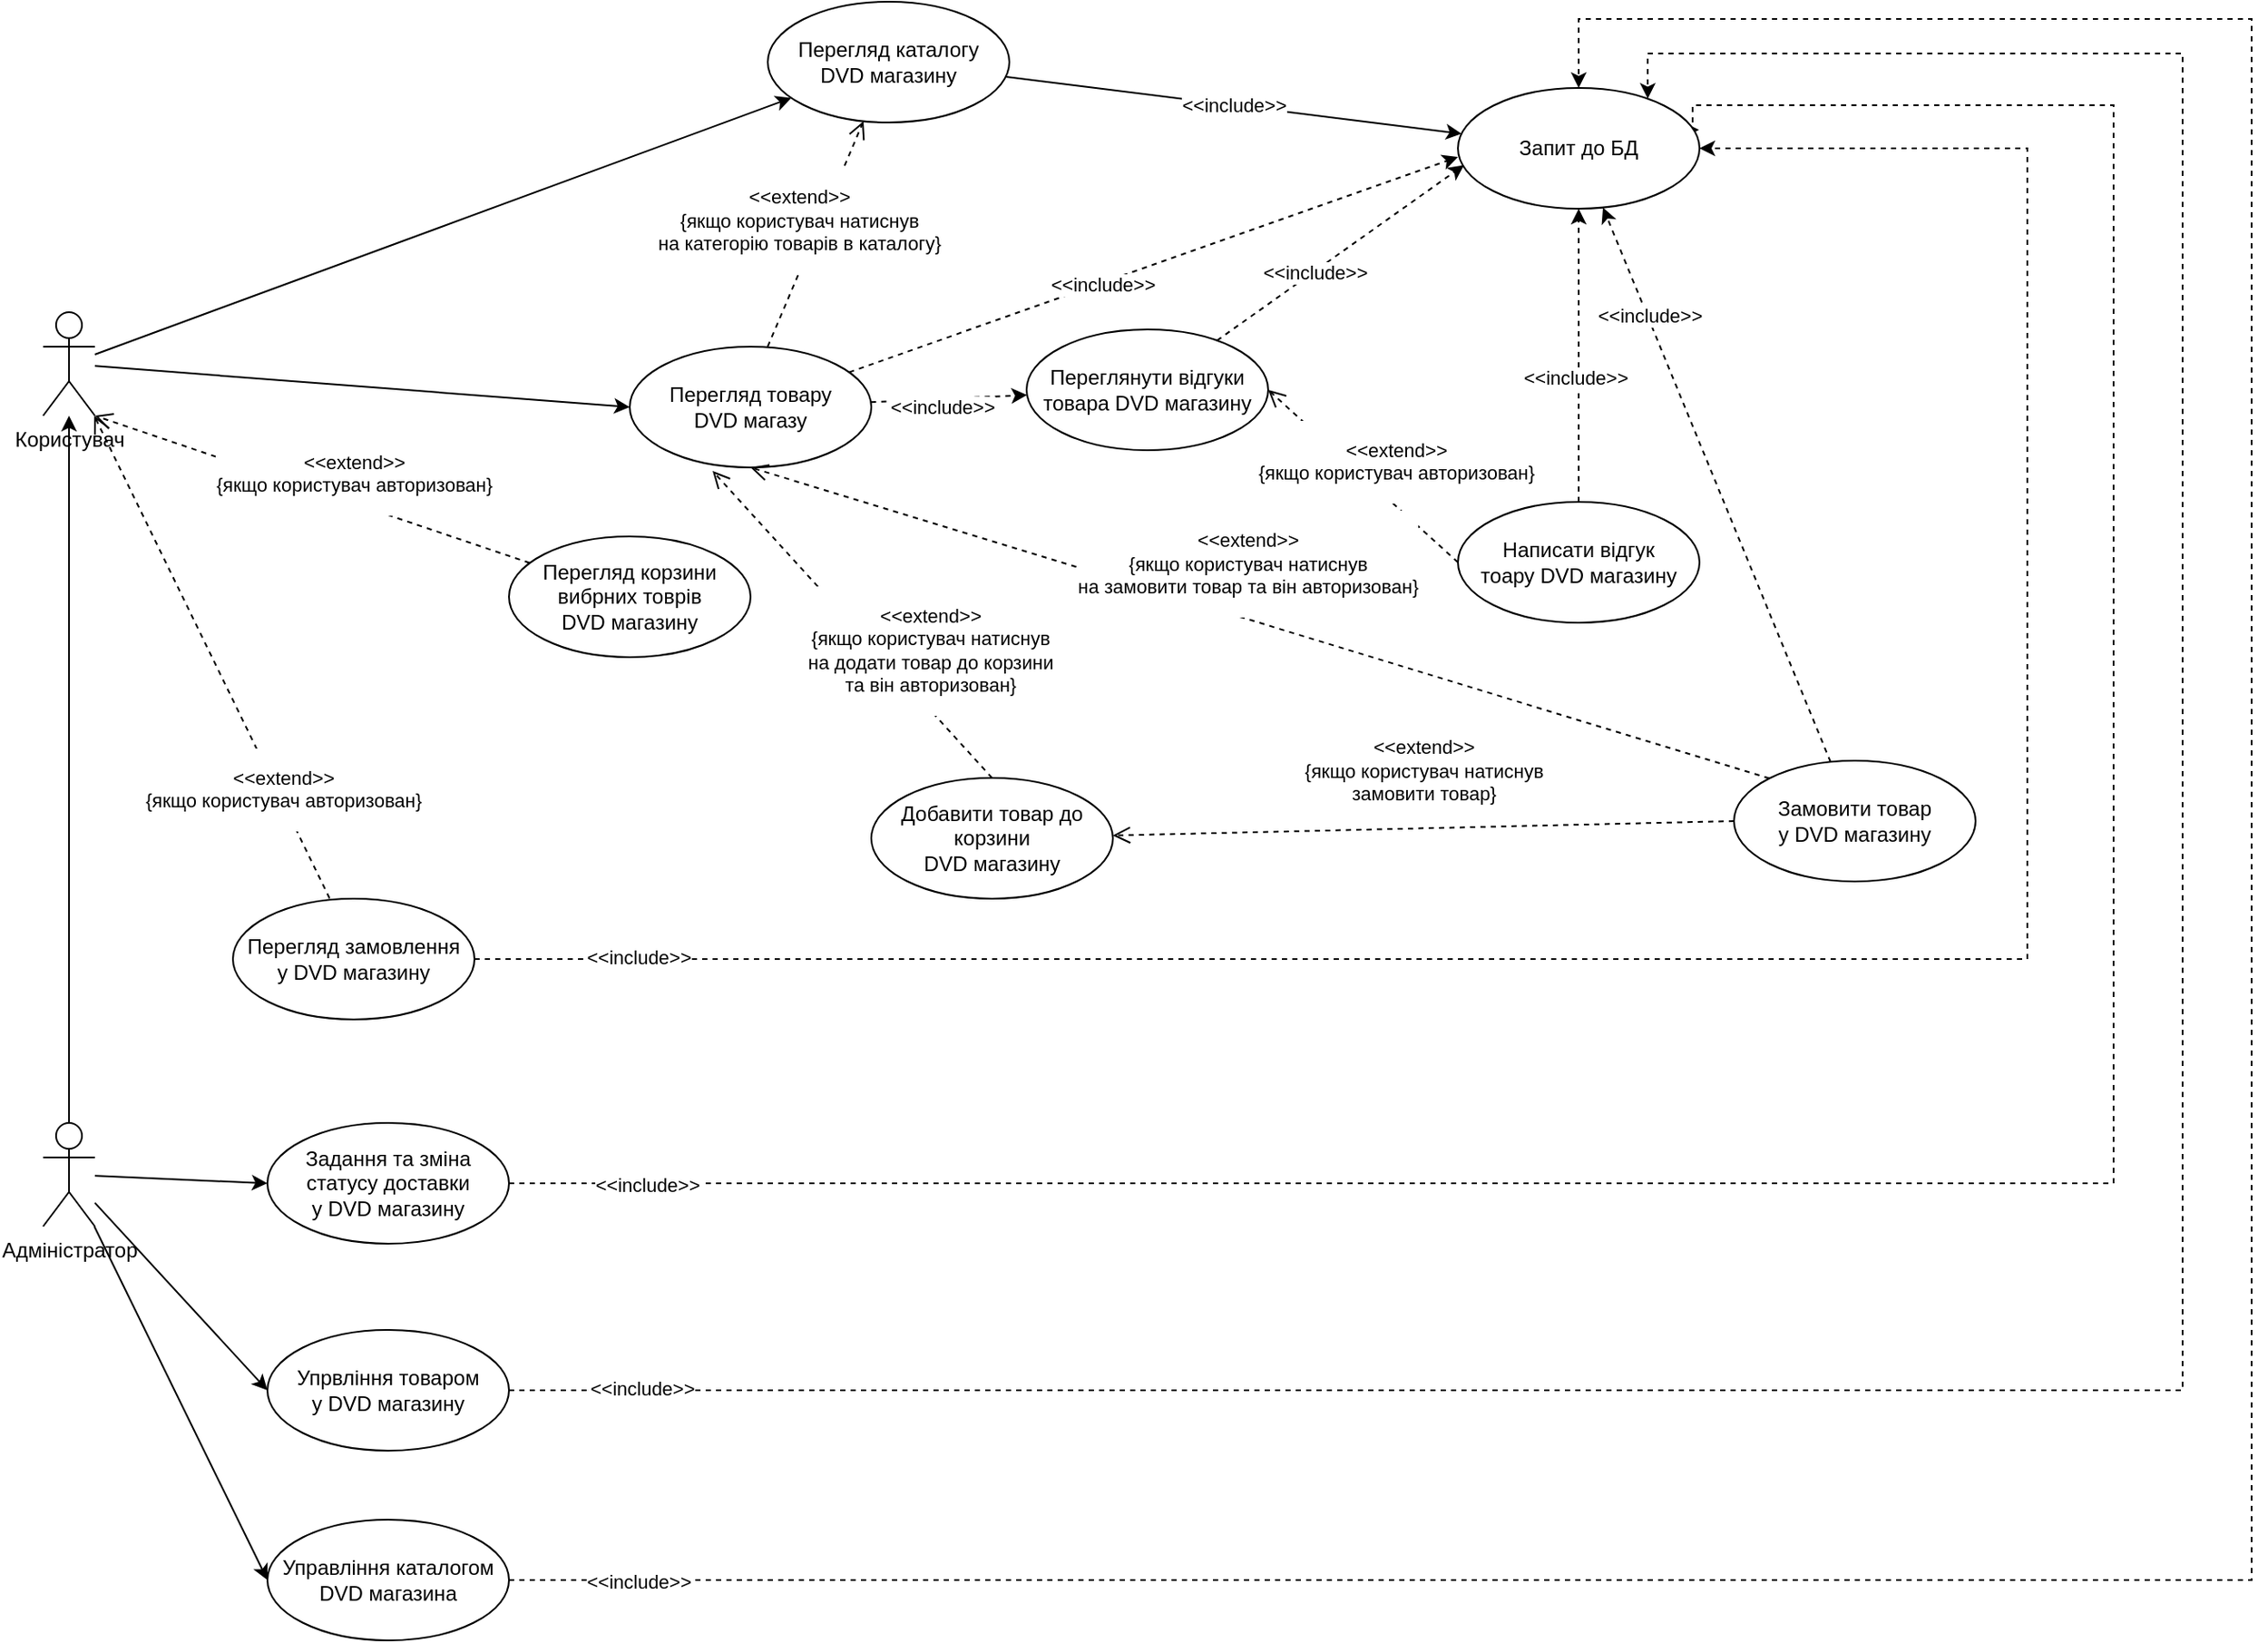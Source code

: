 <mxfile version="24.8.0">
  <diagram name="Страница — 1" id="6Sacu4-4zVBI-UAHhV3t">
    <mxGraphModel dx="1599" dy="921" grid="1" gridSize="10" guides="1" tooltips="1" connect="1" arrows="1" fold="1" page="1" pageScale="1" pageWidth="3700" pageHeight="1100" math="0" shadow="0">
      <root>
        <mxCell id="0" />
        <mxCell id="1" parent="0" />
        <mxCell id="Jpk8FfOk-Q90_v6L05Bl-7" style="rounded=0;orthogonalLoop=1;jettySize=auto;html=1;" parent="1" source="Jpk8FfOk-Q90_v6L05Bl-1" target="Jpk8FfOk-Q90_v6L05Bl-6" edge="1">
          <mxGeometry relative="1" as="geometry" />
        </mxCell>
        <mxCell id="Jpk8FfOk-Q90_v6L05Bl-11" style="rounded=0;orthogonalLoop=1;jettySize=auto;html=1;entryX=0;entryY=0.5;entryDx=0;entryDy=0;" parent="1" source="Jpk8FfOk-Q90_v6L05Bl-1" target="Jpk8FfOk-Q90_v6L05Bl-10" edge="1">
          <mxGeometry relative="1" as="geometry" />
        </mxCell>
        <mxCell id="Jpk8FfOk-Q90_v6L05Bl-1" value="Користувач" style="shape=umlActor;verticalLabelPosition=bottom;verticalAlign=top;html=1;" parent="1" vertex="1">
          <mxGeometry x="90" y="330" width="30" height="60" as="geometry" />
        </mxCell>
        <mxCell id="Jpk8FfOk-Q90_v6L05Bl-5" style="rounded=0;orthogonalLoop=1;jettySize=auto;html=1;entryX=0;entryY=0.5;entryDx=0;entryDy=0;" parent="1" source="Jpk8FfOk-Q90_v6L05Bl-2" target="Jpk8FfOk-Q90_v6L05Bl-4" edge="1">
          <mxGeometry relative="1" as="geometry" />
        </mxCell>
        <mxCell id="Jpk8FfOk-Q90_v6L05Bl-37" style="edgeStyle=orthogonalEdgeStyle;rounded=0;orthogonalLoop=1;jettySize=auto;html=1;" parent="1" source="Jpk8FfOk-Q90_v6L05Bl-2" target="Jpk8FfOk-Q90_v6L05Bl-1" edge="1">
          <mxGeometry relative="1" as="geometry" />
        </mxCell>
        <mxCell id="Jpk8FfOk-Q90_v6L05Bl-59" style="rounded=0;orthogonalLoop=1;jettySize=auto;html=1;entryX=0;entryY=0.5;entryDx=0;entryDy=0;" parent="1" source="Jpk8FfOk-Q90_v6L05Bl-2" target="Jpk8FfOk-Q90_v6L05Bl-36" edge="1">
          <mxGeometry relative="1" as="geometry" />
        </mxCell>
        <mxCell id="Jpk8FfOk-Q90_v6L05Bl-60" style="rounded=0;orthogonalLoop=1;jettySize=auto;html=1;entryX=0;entryY=0.5;entryDx=0;entryDy=0;" parent="1" source="Jpk8FfOk-Q90_v6L05Bl-2" target="Jpk8FfOk-Q90_v6L05Bl-35" edge="1">
          <mxGeometry relative="1" as="geometry" />
        </mxCell>
        <mxCell id="Jpk8FfOk-Q90_v6L05Bl-2" value="&lt;div&gt;Адміністратор&lt;/div&gt;" style="shape=umlActor;verticalLabelPosition=bottom;verticalAlign=top;html=1;" parent="1" vertex="1">
          <mxGeometry x="90" y="800" width="30" height="60" as="geometry" />
        </mxCell>
        <mxCell id="Jpk8FfOk-Q90_v6L05Bl-61" style="edgeStyle=orthogonalEdgeStyle;rounded=0;orthogonalLoop=1;jettySize=auto;html=1;entryX=0.998;entryY=0.347;entryDx=0;entryDy=0;entryPerimeter=0;dashed=1;" parent="1" source="Jpk8FfOk-Q90_v6L05Bl-4" target="Jpk8FfOk-Q90_v6L05Bl-8" edge="1">
          <mxGeometry relative="1" as="geometry">
            <mxPoint x="1062.105" y="230" as="targetPoint" />
            <Array as="points">
              <mxPoint x="1290" y="835" />
              <mxPoint x="1290" y="210" />
              <mxPoint x="1046" y="210" />
              <mxPoint x="1046" y="224" />
            </Array>
          </mxGeometry>
        </mxCell>
        <mxCell id="Jpk8FfOk-Q90_v6L05Bl-71" value="&amp;lt;&amp;lt;include&amp;gt;&amp;gt;" style="edgeLabel;html=1;align=center;verticalAlign=middle;resizable=0;points=[];" parent="Jpk8FfOk-Q90_v6L05Bl-61" vertex="1" connectable="0">
          <mxGeometry x="-0.912" y="-1" relative="1" as="geometry">
            <mxPoint as="offset" />
          </mxGeometry>
        </mxCell>
        <mxCell id="Jpk8FfOk-Q90_v6L05Bl-4" value="&lt;div&gt;Задання та зміна статусу доставки&lt;/div&gt;&lt;div&gt;у DVD магазину&lt;br&gt;&lt;/div&gt;" style="ellipse;whiteSpace=wrap;html=1;" parent="1" vertex="1">
          <mxGeometry x="220" y="800" width="140" height="70" as="geometry" />
        </mxCell>
        <mxCell id="Jpk8FfOk-Q90_v6L05Bl-45" value="&amp;lt;&amp;lt;include&amp;gt;&amp;gt;" style="rounded=0;orthogonalLoop=1;jettySize=auto;html=1;" parent="1" source="Jpk8FfOk-Q90_v6L05Bl-6" target="Jpk8FfOk-Q90_v6L05Bl-8" edge="1">
          <mxGeometry relative="1" as="geometry" />
        </mxCell>
        <mxCell id="Jpk8FfOk-Q90_v6L05Bl-6" value="Перегляд каталогу&lt;br&gt;DVD магазину" style="ellipse;whiteSpace=wrap;html=1;" parent="1" vertex="1">
          <mxGeometry x="510" y="150" width="140" height="70" as="geometry" />
        </mxCell>
        <mxCell id="Jpk8FfOk-Q90_v6L05Bl-8" value="Запит до БД" style="ellipse;whiteSpace=wrap;html=1;" parent="1" vertex="1">
          <mxGeometry x="910" y="200" width="140" height="70" as="geometry" />
        </mxCell>
        <mxCell id="Jpk8FfOk-Q90_v6L05Bl-41" style="rounded=0;orthogonalLoop=1;jettySize=auto;html=1;dashed=1;" parent="1" source="Jpk8FfOk-Q90_v6L05Bl-10" edge="1">
          <mxGeometry relative="1" as="geometry">
            <mxPoint x="910" y="240" as="targetPoint" />
          </mxGeometry>
        </mxCell>
        <mxCell id="Jpk8FfOk-Q90_v6L05Bl-66" value="&amp;lt;&amp;lt;include&amp;gt;&amp;gt;" style="edgeLabel;html=1;align=center;verticalAlign=middle;resizable=0;points=[];" parent="Jpk8FfOk-Q90_v6L05Bl-41" vertex="1" connectable="0">
          <mxGeometry x="-0.173" y="-1" relative="1" as="geometry">
            <mxPoint as="offset" />
          </mxGeometry>
        </mxCell>
        <mxCell id="Jpk8FfOk-Q90_v6L05Bl-46" style="rounded=0;orthogonalLoop=1;jettySize=auto;html=1;dashed=1;" parent="1" source="Jpk8FfOk-Q90_v6L05Bl-10" target="Jpk8FfOk-Q90_v6L05Bl-14" edge="1">
          <mxGeometry relative="1" as="geometry" />
        </mxCell>
        <mxCell id="Jpk8FfOk-Q90_v6L05Bl-65" value="&amp;lt;&amp;lt;include&amp;gt;&amp;gt;" style="edgeLabel;html=1;align=center;verticalAlign=middle;resizable=0;points=[];" parent="Jpk8FfOk-Q90_v6L05Bl-46" vertex="1" connectable="0">
          <mxGeometry x="0.18" y="-2" relative="1" as="geometry">
            <mxPoint x="-13" y="3" as="offset" />
          </mxGeometry>
        </mxCell>
        <mxCell id="Jpk8FfOk-Q90_v6L05Bl-10" value="Перегляд товару&lt;br&gt;DVD магазу" style="ellipse;whiteSpace=wrap;html=1;" parent="1" vertex="1">
          <mxGeometry x="430" y="350" width="140" height="70" as="geometry" />
        </mxCell>
        <mxCell id="Jpk8FfOk-Q90_v6L05Bl-14" value="Переглянути відгуки&lt;br&gt;товара DVD магазину" style="ellipse;whiteSpace=wrap;html=1;" parent="1" vertex="1">
          <mxGeometry x="660" y="340" width="140" height="70" as="geometry" />
        </mxCell>
        <mxCell id="Jpk8FfOk-Q90_v6L05Bl-23" style="rounded=0;orthogonalLoop=1;jettySize=auto;html=1;dashed=1;" parent="1" source="Jpk8FfOk-Q90_v6L05Bl-19" target="Jpk8FfOk-Q90_v6L05Bl-8" edge="1">
          <mxGeometry relative="1" as="geometry" />
        </mxCell>
        <mxCell id="Jpk8FfOk-Q90_v6L05Bl-68" value="&amp;lt;&amp;lt;include&amp;gt;&amp;gt;" style="edgeLabel;html=1;align=center;verticalAlign=middle;resizable=0;points=[];" parent="Jpk8FfOk-Q90_v6L05Bl-23" vertex="1" connectable="0">
          <mxGeometry x="-0.153" y="2" relative="1" as="geometry">
            <mxPoint as="offset" />
          </mxGeometry>
        </mxCell>
        <mxCell id="Jpk8FfOk-Q90_v6L05Bl-19" value="Написати відгук&lt;br&gt;тоару DVD магазину" style="ellipse;whiteSpace=wrap;html=1;" parent="1" vertex="1">
          <mxGeometry x="910" y="440" width="140" height="70" as="geometry" />
        </mxCell>
        <mxCell id="Jpk8FfOk-Q90_v6L05Bl-20" value="&lt;p style=&quot;line-height: 120%;&quot;&gt;&amp;lt;&amp;lt;extend&amp;gt;&amp;gt;&lt;br&gt;{якщо користувач авторизован}&lt;br&gt;&lt;/p&gt;" style="html=1;verticalAlign=bottom;endArrow=open;dashed=1;endSize=8;curved=0;rounded=0;exitX=0;exitY=0.5;exitDx=0;exitDy=0;entryX=1;entryY=0.5;entryDx=0;entryDy=0;" parent="1" source="Jpk8FfOk-Q90_v6L05Bl-19" target="Jpk8FfOk-Q90_v6L05Bl-14" edge="1">
          <mxGeometry x="-0.351" y="1" relative="1" as="geometry">
            <mxPoint x="750" y="430" as="sourcePoint" />
            <mxPoint x="670" y="430" as="targetPoint" />
            <mxPoint as="offset" />
          </mxGeometry>
        </mxCell>
        <mxCell id="Jpk8FfOk-Q90_v6L05Bl-28" value="&lt;p style=&quot;line-height: 120%;&quot;&gt;&amp;lt;&amp;lt;extend&amp;gt;&amp;gt;&lt;br&gt;{якщо користувач натиснув &lt;br&gt;на замовити товар та він авторизован}&lt;br&gt;&lt;/p&gt;" style="html=1;verticalAlign=bottom;endArrow=open;dashed=1;endSize=8;curved=0;rounded=0;exitX=0;exitY=0;exitDx=0;exitDy=0;entryX=0.5;entryY=1;entryDx=0;entryDy=0;" parent="1" source="Jpk8FfOk-Q90_v6L05Bl-29" target="Jpk8FfOk-Q90_v6L05Bl-10" edge="1">
          <mxGeometry x="0.023" y="1" relative="1" as="geometry">
            <mxPoint x="551" y="510" as="sourcePoint" />
            <mxPoint x="470" y="470" as="targetPoint" />
            <mxPoint as="offset" />
          </mxGeometry>
        </mxCell>
        <mxCell id="Jpk8FfOk-Q90_v6L05Bl-33" style="rounded=0;orthogonalLoop=1;jettySize=auto;html=1;startArrow=none;startFill=0;dashed=1;" parent="1" source="Jpk8FfOk-Q90_v6L05Bl-29" target="Jpk8FfOk-Q90_v6L05Bl-8" edge="1">
          <mxGeometry relative="1" as="geometry" />
        </mxCell>
        <mxCell id="Jpk8FfOk-Q90_v6L05Bl-69" value="&amp;lt;&amp;lt;include&amp;gt;&amp;gt;" style="edgeLabel;html=1;align=center;verticalAlign=middle;resizable=0;points=[];" parent="Jpk8FfOk-Q90_v6L05Bl-33" vertex="1" connectable="0">
          <mxGeometry x="0.609" y="-1" relative="1" as="geometry">
            <mxPoint as="offset" />
          </mxGeometry>
        </mxCell>
        <mxCell id="Jpk8FfOk-Q90_v6L05Bl-29" value="Замовити товар&lt;br&gt;у DVD магазину" style="ellipse;whiteSpace=wrap;html=1;" parent="1" vertex="1">
          <mxGeometry x="1070" y="590" width="140" height="70" as="geometry" />
        </mxCell>
        <mxCell id="Jpk8FfOk-Q90_v6L05Bl-30" value="Добавити товар до корзини &lt;br&gt;DVD магазину" style="ellipse;whiteSpace=wrap;html=1;" parent="1" vertex="1">
          <mxGeometry x="570" y="600" width="140" height="70" as="geometry" />
        </mxCell>
        <mxCell id="Jpk8FfOk-Q90_v6L05Bl-31" value="&lt;p style=&quot;line-height: 120%;&quot;&gt;&amp;lt;&amp;lt;extend&amp;gt;&amp;gt;&lt;br&gt;{якщо користувач натиснув &lt;br&gt;на додати товар до корзини&lt;br&gt; та він авторизован}&lt;br&gt;&lt;/p&gt;" style="html=1;verticalAlign=bottom;endArrow=open;dashed=1;endSize=8;curved=0;rounded=0;exitX=0.5;exitY=0;exitDx=0;exitDy=0;entryX=0.343;entryY=1.029;entryDx=0;entryDy=0;entryPerimeter=0;" parent="1" source="Jpk8FfOk-Q90_v6L05Bl-30" target="Jpk8FfOk-Q90_v6L05Bl-10" edge="1">
          <mxGeometry x="-0.592" y="4" relative="1" as="geometry">
            <mxPoint x="601" y="570" as="sourcePoint" />
            <mxPoint x="540" y="410" as="targetPoint" />
            <mxPoint as="offset" />
          </mxGeometry>
        </mxCell>
        <mxCell id="Jpk8FfOk-Q90_v6L05Bl-32" value="&lt;p style=&quot;line-height: 120%;&quot;&gt;&amp;lt;&amp;lt;extend&amp;gt;&amp;gt;&lt;br&gt;{якщо користувач натиснув &lt;br&gt;замовити товар}&lt;br&gt;&lt;/p&gt;" style="html=1;verticalAlign=bottom;endArrow=open;dashed=1;endSize=8;curved=0;rounded=0;exitX=0;exitY=0.5;exitDx=0;exitDy=0;" parent="1" source="Jpk8FfOk-Q90_v6L05Bl-29" target="Jpk8FfOk-Q90_v6L05Bl-30" edge="1">
          <mxGeometry relative="1" as="geometry">
            <mxPoint x="500" y="708" as="sourcePoint" />
            <mxPoint x="528" y="610" as="targetPoint" />
          </mxGeometry>
        </mxCell>
        <mxCell id="Jpk8FfOk-Q90_v6L05Bl-63" style="edgeStyle=orthogonalEdgeStyle;rounded=0;orthogonalLoop=1;jettySize=auto;html=1;entryX=0.5;entryY=0;entryDx=0;entryDy=0;dashed=1;" parent="1" source="Jpk8FfOk-Q90_v6L05Bl-35" target="Jpk8FfOk-Q90_v6L05Bl-8" edge="1">
          <mxGeometry relative="1" as="geometry">
            <Array as="points">
              <mxPoint x="1370" y="1065" />
              <mxPoint x="1370" y="160" />
              <mxPoint x="980" y="160" />
            </Array>
          </mxGeometry>
        </mxCell>
        <mxCell id="Jpk8FfOk-Q90_v6L05Bl-73" value="&amp;lt;&amp;lt;include&amp;gt;&amp;gt;" style="edgeLabel;html=1;align=center;verticalAlign=middle;resizable=0;points=[];" parent="Jpk8FfOk-Q90_v6L05Bl-63" vertex="1" connectable="0">
          <mxGeometry x="-0.936" y="-1" relative="1" as="geometry">
            <mxPoint as="offset" />
          </mxGeometry>
        </mxCell>
        <mxCell id="Jpk8FfOk-Q90_v6L05Bl-35" value="Управління каталогом&lt;br&gt;DVD магазина" style="ellipse;whiteSpace=wrap;html=1;" parent="1" vertex="1">
          <mxGeometry x="220" y="1030" width="140" height="70" as="geometry" />
        </mxCell>
        <mxCell id="Jpk8FfOk-Q90_v6L05Bl-62" style="edgeStyle=orthogonalEdgeStyle;rounded=0;orthogonalLoop=1;jettySize=auto;html=1;entryX=0.791;entryY=0.088;entryDx=0;entryDy=0;entryPerimeter=0;dashed=1;" parent="1" source="Jpk8FfOk-Q90_v6L05Bl-36" target="Jpk8FfOk-Q90_v6L05Bl-8" edge="1">
          <mxGeometry relative="1" as="geometry">
            <Array as="points">
              <mxPoint x="1330" y="955" />
              <mxPoint x="1330" y="180" />
              <mxPoint x="1020" y="180" />
              <mxPoint x="1020" y="206" />
            </Array>
          </mxGeometry>
        </mxCell>
        <mxCell id="Jpk8FfOk-Q90_v6L05Bl-72" value="&amp;lt;&amp;lt;include&amp;gt;&amp;gt;" style="edgeLabel;html=1;align=center;verticalAlign=middle;resizable=0;points=[];" parent="Jpk8FfOk-Q90_v6L05Bl-62" vertex="1" connectable="0">
          <mxGeometry x="-0.926" y="1" relative="1" as="geometry">
            <mxPoint as="offset" />
          </mxGeometry>
        </mxCell>
        <mxCell id="Jpk8FfOk-Q90_v6L05Bl-36" value="Упрвління товаром&lt;br&gt;у DVD магазину" style="ellipse;whiteSpace=wrap;html=1;" parent="1" vertex="1">
          <mxGeometry x="220" y="920" width="140" height="70" as="geometry" />
        </mxCell>
        <mxCell id="Jpk8FfOk-Q90_v6L05Bl-40" style="rounded=0;orthogonalLoop=1;jettySize=auto;html=1;entryX=0.025;entryY=0.639;entryDx=0;entryDy=0;entryPerimeter=0;dashed=1;" parent="1" source="Jpk8FfOk-Q90_v6L05Bl-14" target="Jpk8FfOk-Q90_v6L05Bl-8" edge="1">
          <mxGeometry relative="1" as="geometry" />
        </mxCell>
        <mxCell id="Jpk8FfOk-Q90_v6L05Bl-67" value="&amp;lt;&amp;lt;include&amp;gt;&amp;gt;" style="edgeLabel;html=1;align=center;verticalAlign=middle;resizable=0;points=[];" parent="Jpk8FfOk-Q90_v6L05Bl-40" vertex="1" connectable="0">
          <mxGeometry x="-0.215" relative="1" as="geometry">
            <mxPoint as="offset" />
          </mxGeometry>
        </mxCell>
        <mxCell id="Jpk8FfOk-Q90_v6L05Bl-58" style="edgeStyle=orthogonalEdgeStyle;rounded=0;orthogonalLoop=1;jettySize=auto;html=1;entryX=1;entryY=0.5;entryDx=0;entryDy=0;dashed=1;" parent="1" source="Jpk8FfOk-Q90_v6L05Bl-42" target="Jpk8FfOk-Q90_v6L05Bl-8" edge="1">
          <mxGeometry relative="1" as="geometry">
            <Array as="points">
              <mxPoint x="1240" y="705" />
              <mxPoint x="1240" y="235" />
            </Array>
          </mxGeometry>
        </mxCell>
        <mxCell id="Jpk8FfOk-Q90_v6L05Bl-70" value="&amp;lt;&amp;lt;include&amp;gt;&amp;gt;" style="edgeLabel;html=1;align=center;verticalAlign=middle;resizable=0;points=[];" parent="Jpk8FfOk-Q90_v6L05Bl-58" vertex="1" connectable="0">
          <mxGeometry x="-0.878" y="1" relative="1" as="geometry">
            <mxPoint as="offset" />
          </mxGeometry>
        </mxCell>
        <mxCell id="Jpk8FfOk-Q90_v6L05Bl-42" value="Перегляд замовлення&lt;br&gt;у DVD магазину" style="ellipse;whiteSpace=wrap;html=1;" parent="1" vertex="1">
          <mxGeometry x="200" y="670" width="140" height="70" as="geometry" />
        </mxCell>
        <mxCell id="Jpk8FfOk-Q90_v6L05Bl-47" value="Перегляд корзини&lt;br&gt;вибрних товрів&lt;br&gt;DVD магазину" style="ellipse;whiteSpace=wrap;html=1;" parent="1" vertex="1">
          <mxGeometry x="360" y="460" width="140" height="70" as="geometry" />
        </mxCell>
        <mxCell id="Jpk8FfOk-Q90_v6L05Bl-51" value="&lt;p style=&quot;line-height: 120%;&quot;&gt;&amp;lt;&amp;lt;extend&amp;gt;&amp;gt;&lt;br&gt;{якщо користувач авторизован}&lt;br&gt;&lt;/p&gt;" style="html=1;verticalAlign=bottom;endArrow=open;dashed=1;endSize=8;curved=0;rounded=0;exitX=0.4;exitY=-0.004;exitDx=0;exitDy=0;exitPerimeter=0;" parent="1" source="Jpk8FfOk-Q90_v6L05Bl-42" target="Jpk8FfOk-Q90_v6L05Bl-1" edge="1">
          <mxGeometry x="-0.71" y="8" relative="1" as="geometry">
            <mxPoint x="442" y="638" as="sourcePoint" />
            <mxPoint x="290" y="510" as="targetPoint" />
            <mxPoint as="offset" />
          </mxGeometry>
        </mxCell>
        <mxCell id="Jpk8FfOk-Q90_v6L05Bl-54" value="&lt;p style=&quot;line-height: 120%;&quot;&gt;&amp;lt;&amp;lt;extend&amp;gt;&amp;gt;&lt;br&gt;{якщо користувач натиснув &lt;br&gt;на категорію товарів в каталогу}&lt;br&gt;&lt;/p&gt;" style="html=1;verticalAlign=bottom;endArrow=open;dashed=1;endSize=8;curved=0;rounded=0;exitX=0.571;exitY=0;exitDx=0;exitDy=0;exitPerimeter=0;" parent="1" source="Jpk8FfOk-Q90_v6L05Bl-10" target="Jpk8FfOk-Q90_v6L05Bl-6" edge="1">
          <mxGeometry x="-0.385" y="-1" relative="1" as="geometry">
            <mxPoint x="941" y="550" as="sourcePoint" />
            <mxPoint x="510" y="430" as="targetPoint" />
            <mxPoint as="offset" />
          </mxGeometry>
        </mxCell>
        <mxCell id="Jpk8FfOk-Q90_v6L05Bl-55" value="&lt;p style=&quot;line-height: 120%;&quot;&gt;&amp;lt;&amp;lt;extend&amp;gt;&amp;gt;&lt;br&gt;{якщо користувач авторизован}&lt;br&gt;&lt;/p&gt;" style="html=1;verticalAlign=bottom;endArrow=open;dashed=1;endSize=8;curved=0;rounded=0;entryX=1;entryY=1;entryDx=0;entryDy=0;entryPerimeter=0;" parent="1" source="Jpk8FfOk-Q90_v6L05Bl-47" target="Jpk8FfOk-Q90_v6L05Bl-1" edge="1">
          <mxGeometry x="-0.212" y="9" relative="1" as="geometry">
            <mxPoint x="426" y="710" as="sourcePoint" />
            <mxPoint x="295" y="310" as="targetPoint" />
            <mxPoint as="offset" />
          </mxGeometry>
        </mxCell>
      </root>
    </mxGraphModel>
  </diagram>
</mxfile>
